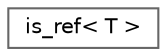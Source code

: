 digraph "类继承关系图"
{
 // LATEX_PDF_SIZE
  bgcolor="transparent";
  edge [fontname=Helvetica,fontsize=10,labelfontname=Helvetica,labelfontsize=10];
  node [fontname=Helvetica,fontsize=10,shape=box,height=0.2,width=0.4];
  rankdir="LR";
  Node0 [id="Node000000",label="is_ref\< T \>",height=0.2,width=0.4,color="grey40", fillcolor="white", style="filled",URL="$structis__ref.html",tooltip=" "];
}
